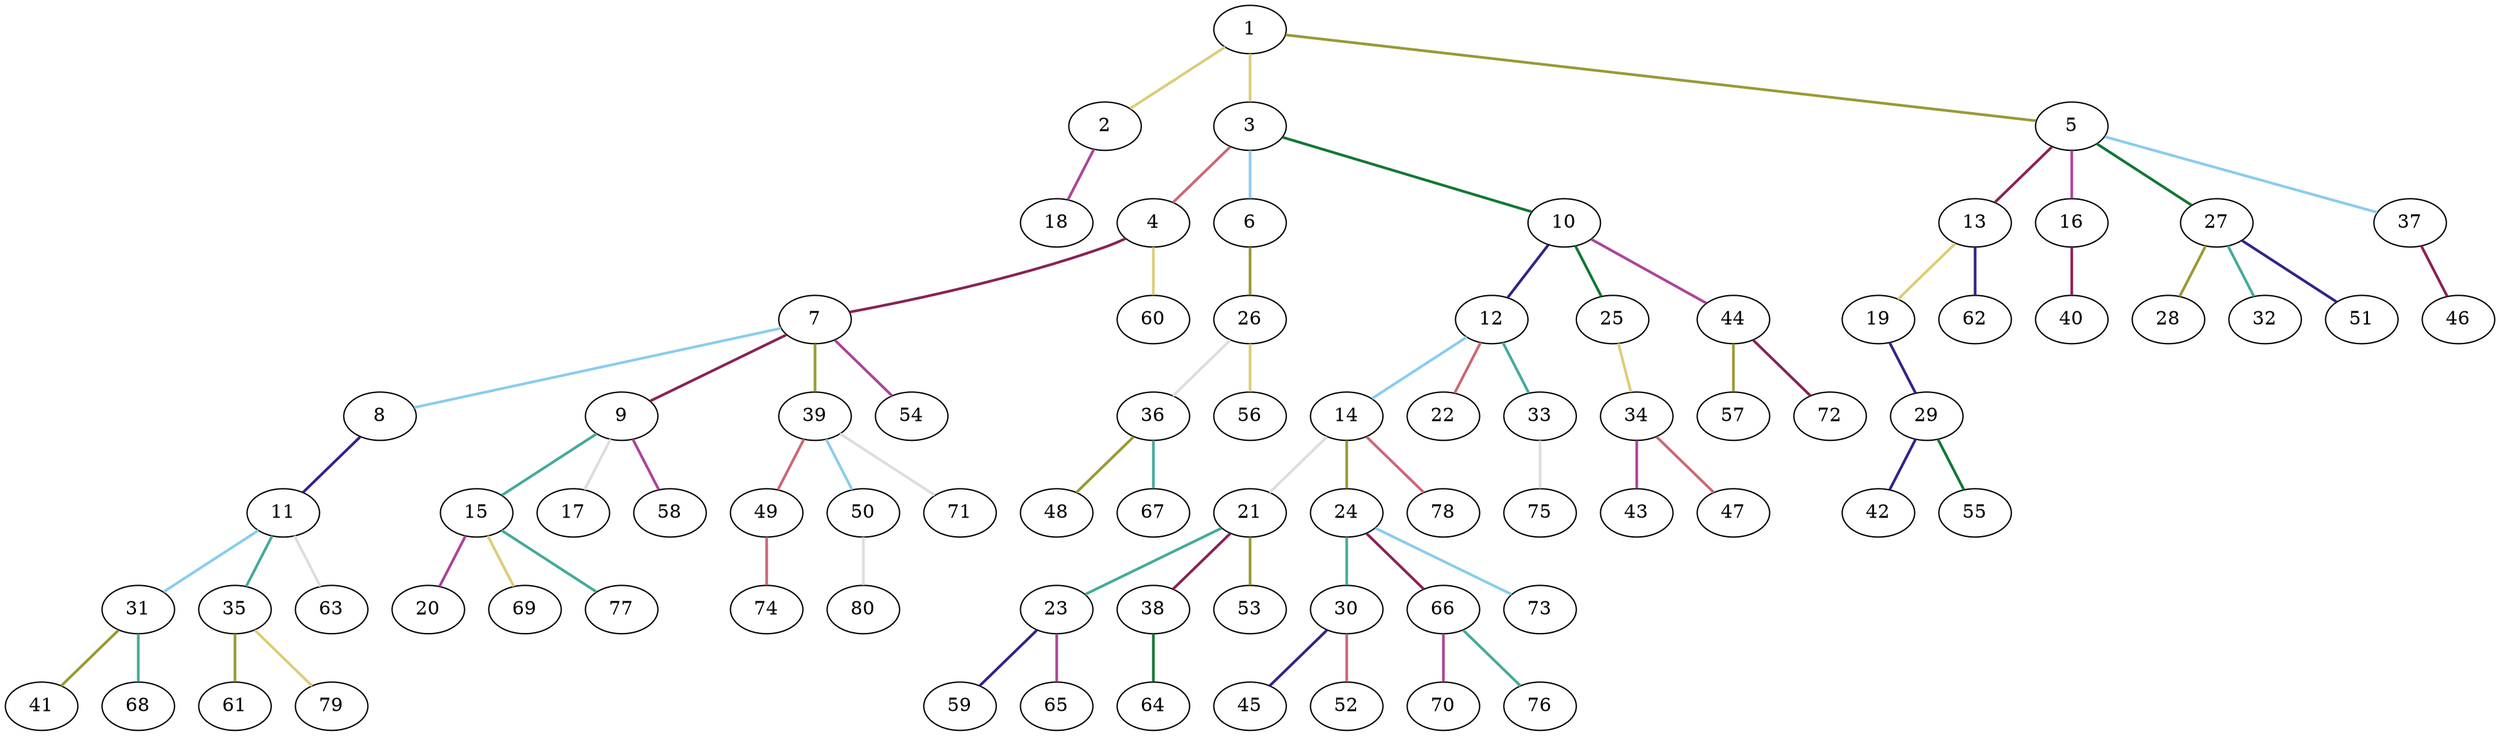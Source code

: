 graph {
	graph [rankdir=BT]
	1
	2
	2 -- 1 [color="#DDCC77" style=bold]
	3
	3 -- 1 [color="#DDCC77" style=bold]
	4
	4 -- 3 [color="#CC6677" style=bold]
	5
	5 -- 1 [color="#999933" style=bold]
	6
	6 -- 3 [color="#88CCEE" style=bold]
	7
	7 -- 4 [color="#882255" style=bold]
	8
	8 -- 7 [color="#88CCEE" style=bold]
	9
	9 -- 7 [color="#882255" style=bold]
	10
	10 -- 3 [color="#117733" style=bold]
	11
	11 -- 8 [color="#332288" style=bold]
	12
	12 -- 10 [color="#332288" style=bold]
	13
	13 -- 5 [color="#882255" style=bold]
	14
	14 -- 12 [color="#88CCEE" style=bold]
	15
	15 -- 9 [color="#44AA99" style=bold]
	16
	16 -- 5 [color="#AA4499" style=bold]
	17
	17 -- 9 [color="#DDDDDD" style=bold]
	18
	18 -- 2 [color="#AA4499" style=bold]
	19
	19 -- 13 [color="#DDCC77" style=bold]
	20
	20 -- 15 [color="#AA4499" style=bold]
	21
	21 -- 14 [color="#DDDDDD" style=bold]
	22
	22 -- 12 [color="#CC6677" style=bold]
	23
	23 -- 21 [color="#44AA99" style=bold]
	24
	24 -- 14 [color="#999933" style=bold]
	25
	25 -- 10 [color="#117733" style=bold]
	26
	26 -- 6 [color="#999933" style=bold]
	27
	27 -- 5 [color="#117733" style=bold]
	28
	28 -- 27 [color="#999933" style=bold]
	29
	29 -- 19 [color="#332288" style=bold]
	30
	30 -- 24 [color="#44AA99" style=bold]
	31
	31 -- 11 [color="#88CCEE" style=bold]
	32
	32 -- 27 [color="#44AA99" style=bold]
	33
	33 -- 12 [color="#44AA99" style=bold]
	34
	34 -- 25 [color="#DDCC77" style=bold]
	35
	35 -- 11 [color="#44AA99" style=bold]
	36
	36 -- 26 [color="#DDDDDD" style=bold]
	37
	37 -- 5 [color="#88CCEE" style=bold]
	38
	38 -- 21 [color="#882255" style=bold]
	39
	39 -- 7 [color="#999933" style=bold]
	40
	40 -- 16 [color="#882255" style=bold]
	41
	41 -- 31 [color="#999933" style=bold]
	42
	42 -- 29 [color="#332288" style=bold]
	43
	43 -- 34 [color="#AA4499" style=bold]
	44
	44 -- 10 [color="#AA4499" style=bold]
	45
	45 -- 30 [color="#332288" style=bold]
	46
	46 -- 37 [color="#882255" style=bold]
	47
	47 -- 34 [color="#CC6677" style=bold]
	48
	48 -- 36 [color="#999933" style=bold]
	49
	49 -- 39 [color="#CC6677" style=bold]
	50
	50 -- 39 [color="#88CCEE" style=bold]
	51
	51 -- 27 [color="#332288" style=bold]
	52
	52 -- 30 [color="#CC6677" style=bold]
	53
	53 -- 21 [color="#999933" style=bold]
	54
	54 -- 7 [color="#AA4499" style=bold]
	55
	55 -- 29 [color="#117733" style=bold]
	56
	56 -- 26 [color="#DDCC77" style=bold]
	57
	57 -- 44 [color="#999933" style=bold]
	58
	58 -- 9 [color="#AA4499" style=bold]
	59
	59 -- 23 [color="#332288" style=bold]
	60
	60 -- 4 [color="#DDCC77" style=bold]
	61
	61 -- 35 [color="#999933" style=bold]
	62
	62 -- 13 [color="#332288" style=bold]
	63
	63 -- 11 [color="#DDDDDD" style=bold]
	64
	64 -- 38 [color="#117733" style=bold]
	65
	65 -- 23 [color="#AA4499" style=bold]
	66
	66 -- 24 [color="#882255" style=bold]
	67
	67 -- 36 [color="#44AA99" style=bold]
	68
	68 -- 31 [color="#44AA99" style=bold]
	69
	69 -- 15 [color="#DDCC77" style=bold]
	70
	70 -- 66 [color="#AA4499" style=bold]
	71
	71 -- 39 [color="#DDDDDD" style=bold]
	72
	72 -- 44 [color="#882255" style=bold]
	73
	73 -- 24 [color="#88CCEE" style=bold]
	74
	74 -- 49 [color="#CC6677" style=bold]
	75
	75 -- 33 [color="#DDDDDD" style=bold]
	76
	76 -- 66 [color="#44AA99" style=bold]
	77
	77 -- 15 [color="#44AA99" style=bold]
	78
	78 -- 14 [color="#CC6677" style=bold]
	79
	79 -- 35 [color="#DDCC77" style=bold]
	80
	80 -- 50 [color="#DDDDDD" style=bold]
}
